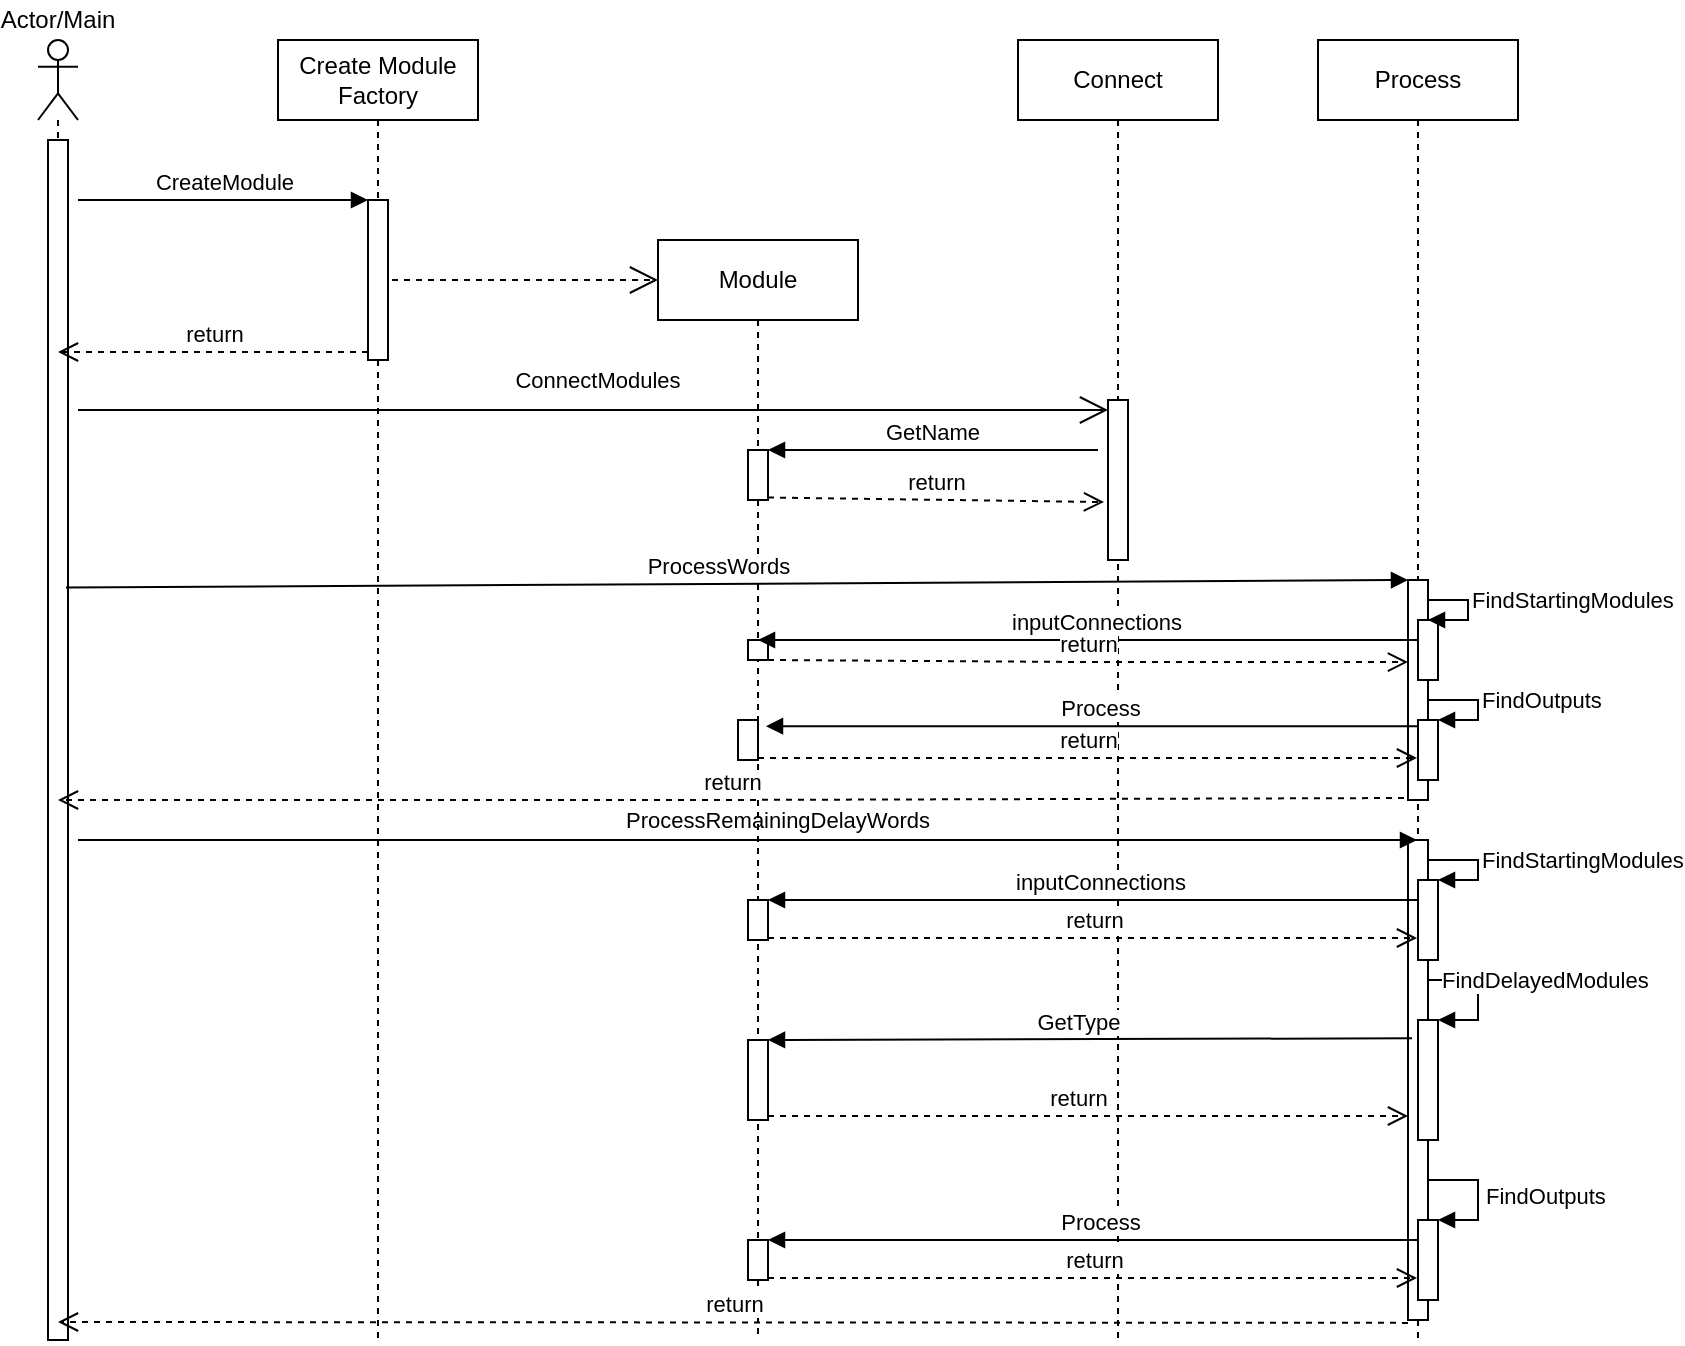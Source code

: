 <mxfile version="13.3.5" type="device"><diagram id="QShz2bdUiSwDCDgf9qgo" name="Page-1"><mxGraphModel dx="868" dy="401" grid="1" gridSize="10" guides="1" tooltips="1" connect="1" arrows="1" fold="1" page="1" pageScale="1" pageWidth="850" pageHeight="1100" math="0" shadow="0"><root><mxCell id="0"/><mxCell id="1" parent="0"/><mxCell id="p0HMeHx1z_QIXBnlzEMy-9" value="" style="shape=umlLifeline;participant=umlActor;perimeter=lifelinePerimeter;whiteSpace=wrap;html=1;container=1;collapsible=0;recursiveResize=0;verticalAlign=top;spacingTop=36;labelBackgroundColor=#ffffff;outlineConnect=0;" vertex="1" parent="1"><mxGeometry x="70" y="120" width="20" height="650" as="geometry"/></mxCell><mxCell id="p0HMeHx1z_QIXBnlzEMy-18" value="" style="html=1;points=[];perimeter=orthogonalPerimeter;" vertex="1" parent="p0HMeHx1z_QIXBnlzEMy-9"><mxGeometry x="5" y="50" width="10" height="600" as="geometry"/></mxCell><mxCell id="p0HMeHx1z_QIXBnlzEMy-10" value="Actor/Main" style="text;html=1;strokeColor=none;fillColor=none;align=center;verticalAlign=middle;whiteSpace=wrap;rounded=0;" vertex="1" parent="1"><mxGeometry x="60" y="100" width="40" height="20" as="geometry"/></mxCell><mxCell id="p0HMeHx1z_QIXBnlzEMy-11" value="Create Module Factory" style="shape=umlLifeline;perimeter=lifelinePerimeter;whiteSpace=wrap;html=1;container=1;collapsible=0;recursiveResize=0;outlineConnect=0;" vertex="1" parent="1"><mxGeometry x="190" y="120" width="100" height="650" as="geometry"/></mxCell><mxCell id="p0HMeHx1z_QIXBnlzEMy-15" value="" style="html=1;points=[];perimeter=orthogonalPerimeter;" vertex="1" parent="p0HMeHx1z_QIXBnlzEMy-11"><mxGeometry x="45" y="80" width="10" height="80" as="geometry"/></mxCell><mxCell id="p0HMeHx1z_QIXBnlzEMy-12" value="Module" style="shape=umlLifeline;perimeter=lifelinePerimeter;whiteSpace=wrap;html=1;container=1;collapsible=0;recursiveResize=0;outlineConnect=0;" vertex="1" parent="1"><mxGeometry x="380" y="220" width="100" height="550" as="geometry"/></mxCell><mxCell id="p0HMeHx1z_QIXBnlzEMy-30" value="&lt;br&gt;" style="endArrow=open;endSize=12;dashed=1;html=1;exitX=1.2;exitY=0.5;exitDx=0;exitDy=0;exitPerimeter=0;" edge="1" parent="p0HMeHx1z_QIXBnlzEMy-12" source="p0HMeHx1z_QIXBnlzEMy-15"><mxGeometry x="0.5" width="160" relative="1" as="geometry"><mxPoint x="-120" y="19.5" as="sourcePoint"/><mxPoint y="20" as="targetPoint"/><Array as="points"/><mxPoint as="offset"/></mxGeometry></mxCell><mxCell id="p0HMeHx1z_QIXBnlzEMy-39" value="" style="html=1;points=[];perimeter=orthogonalPerimeter;" vertex="1" parent="p0HMeHx1z_QIXBnlzEMy-12"><mxGeometry x="45" y="105" width="10" height="25" as="geometry"/></mxCell><mxCell id="p0HMeHx1z_QIXBnlzEMy-57" value="" style="html=1;points=[];perimeter=orthogonalPerimeter;" vertex="1" parent="p0HMeHx1z_QIXBnlzEMy-12"><mxGeometry x="45" y="400" width="10" height="40" as="geometry"/></mxCell><mxCell id="p0HMeHx1z_QIXBnlzEMy-75" value="" style="html=1;points=[];perimeter=orthogonalPerimeter;" vertex="1" parent="p0HMeHx1z_QIXBnlzEMy-12"><mxGeometry x="45" y="500" width="10" height="20" as="geometry"/></mxCell><mxCell id="p0HMeHx1z_QIXBnlzEMy-78" value="" style="html=1;points=[];perimeter=orthogonalPerimeter;" vertex="1" parent="p0HMeHx1z_QIXBnlzEMy-12"><mxGeometry x="40" y="240" width="10" height="20" as="geometry"/></mxCell><mxCell id="p0HMeHx1z_QIXBnlzEMy-82" value="" style="html=1;points=[];perimeter=orthogonalPerimeter;" vertex="1" parent="p0HMeHx1z_QIXBnlzEMy-12"><mxGeometry x="45" y="330" width="10" height="20" as="geometry"/></mxCell><mxCell id="p0HMeHx1z_QIXBnlzEMy-85" value="" style="html=1;points=[];perimeter=orthogonalPerimeter;" vertex="1" parent="p0HMeHx1z_QIXBnlzEMy-12"><mxGeometry x="45" y="200" width="10" height="10" as="geometry"/></mxCell><mxCell id="p0HMeHx1z_QIXBnlzEMy-13" value="Connect" style="shape=umlLifeline;perimeter=lifelinePerimeter;whiteSpace=wrap;html=1;container=1;collapsible=0;recursiveResize=0;outlineConnect=0;" vertex="1" parent="1"><mxGeometry x="560" y="120" width="100" height="650" as="geometry"/></mxCell><mxCell id="p0HMeHx1z_QIXBnlzEMy-35" value="" style="html=1;points=[];perimeter=orthogonalPerimeter;" vertex="1" parent="p0HMeHx1z_QIXBnlzEMy-13"><mxGeometry x="45" y="180" width="10" height="80" as="geometry"/></mxCell><mxCell id="p0HMeHx1z_QIXBnlzEMy-14" value="Process" style="shape=umlLifeline;perimeter=lifelinePerimeter;whiteSpace=wrap;html=1;container=1;collapsible=0;recursiveResize=0;outlineConnect=0;" vertex="1" parent="1"><mxGeometry x="710" y="120" width="100" height="650" as="geometry"/></mxCell><mxCell id="p0HMeHx1z_QIXBnlzEMy-42" value="" style="html=1;points=[];perimeter=orthogonalPerimeter;" vertex="1" parent="p0HMeHx1z_QIXBnlzEMy-14"><mxGeometry x="45" y="270" width="10" height="110" as="geometry"/></mxCell><mxCell id="p0HMeHx1z_QIXBnlzEMy-48" value="" style="html=1;points=[];perimeter=orthogonalPerimeter;" vertex="1" parent="p0HMeHx1z_QIXBnlzEMy-14"><mxGeometry x="45" y="400" width="10" height="240" as="geometry"/></mxCell><mxCell id="p0HMeHx1z_QIXBnlzEMy-55" value="" style="html=1;points=[];perimeter=orthogonalPerimeter;" vertex="1" parent="p0HMeHx1z_QIXBnlzEMy-14"><mxGeometry x="50" y="490" width="10" height="60" as="geometry"/></mxCell><mxCell id="p0HMeHx1z_QIXBnlzEMy-56" value="FindDelayedModules" style="edgeStyle=orthogonalEdgeStyle;html=1;align=left;spacingLeft=2;endArrow=block;rounded=0;entryX=1;entryY=0;" edge="1" target="p0HMeHx1z_QIXBnlzEMy-55" parent="p0HMeHx1z_QIXBnlzEMy-14"><mxGeometry relative="1" as="geometry"><mxPoint x="55" y="410" as="sourcePoint"/><Array as="points"><mxPoint x="55" y="470"/><mxPoint x="80" y="470"/><mxPoint x="80" y="490"/></Array></mxGeometry></mxCell><mxCell id="p0HMeHx1z_QIXBnlzEMy-62" value="" style="html=1;points=[];perimeter=orthogonalPerimeter;" vertex="1" parent="p0HMeHx1z_QIXBnlzEMy-14"><mxGeometry x="50" y="590" width="10" height="40" as="geometry"/></mxCell><mxCell id="p0HMeHx1z_QIXBnlzEMy-63" value="FindOutputs" style="edgeStyle=orthogonalEdgeStyle;html=1;align=left;spacingLeft=2;endArrow=block;rounded=0;entryX=1;entryY=0;" edge="1" target="p0HMeHx1z_QIXBnlzEMy-62" parent="p0HMeHx1z_QIXBnlzEMy-14"><mxGeometry relative="1" as="geometry"><mxPoint x="55" y="570" as="sourcePoint"/><Array as="points"><mxPoint x="55" y="570"/><mxPoint x="80" y="570"/><mxPoint x="80" y="590"/></Array></mxGeometry></mxCell><mxCell id="p0HMeHx1z_QIXBnlzEMy-66" value="" style="html=1;points=[];perimeter=orthogonalPerimeter;" vertex="1" parent="p0HMeHx1z_QIXBnlzEMy-14"><mxGeometry x="50" y="420" width="10" height="40" as="geometry"/></mxCell><mxCell id="p0HMeHx1z_QIXBnlzEMy-67" value="FindStartingModules" style="edgeStyle=orthogonalEdgeStyle;html=1;align=left;spacingLeft=2;endArrow=block;rounded=0;entryX=1;entryY=0;" edge="1" target="p0HMeHx1z_QIXBnlzEMy-66" parent="p0HMeHx1z_QIXBnlzEMy-14"><mxGeometry relative="1" as="geometry"><mxPoint x="55" y="400" as="sourcePoint"/><Array as="points"><mxPoint x="55" y="410"/><mxPoint x="80" y="410"/><mxPoint x="80" y="420"/></Array></mxGeometry></mxCell><mxCell id="p0HMeHx1z_QIXBnlzEMy-45" value="" style="html=1;points=[];perimeter=orthogonalPerimeter;" vertex="1" parent="p0HMeHx1z_QIXBnlzEMy-14"><mxGeometry x="50" y="340" width="10" height="30" as="geometry"/></mxCell><mxCell id="p0HMeHx1z_QIXBnlzEMy-68" value="" style="html=1;points=[];perimeter=orthogonalPerimeter;" vertex="1" parent="p0HMeHx1z_QIXBnlzEMy-14"><mxGeometry x="50" y="290" width="10" height="30" as="geometry"/></mxCell><mxCell id="p0HMeHx1z_QIXBnlzEMy-46" value="FindOutputs" style="edgeStyle=orthogonalEdgeStyle;html=1;align=left;spacingLeft=2;endArrow=block;rounded=0;entryX=1;entryY=0;" edge="1" target="p0HMeHx1z_QIXBnlzEMy-45" parent="p0HMeHx1z_QIXBnlzEMy-14" source="p0HMeHx1z_QIXBnlzEMy-68"><mxGeometry relative="1" as="geometry"><mxPoint x="55" y="290" as="sourcePoint"/><Array as="points"><mxPoint x="55" y="330"/><mxPoint x="80" y="330"/><mxPoint x="80" y="340"/></Array></mxGeometry></mxCell><mxCell id="p0HMeHx1z_QIXBnlzEMy-16" value="CreateModule" style="html=1;verticalAlign=bottom;endArrow=block;entryX=0;entryY=0;" edge="1" target="p0HMeHx1z_QIXBnlzEMy-15" parent="1"><mxGeometry relative="1" as="geometry"><mxPoint x="90" y="200" as="sourcePoint"/></mxGeometry></mxCell><mxCell id="p0HMeHx1z_QIXBnlzEMy-17" value="return" style="html=1;verticalAlign=bottom;endArrow=open;dashed=1;endSize=8;exitX=0;exitY=0.95;" edge="1" source="p0HMeHx1z_QIXBnlzEMy-15" parent="1" target="p0HMeHx1z_QIXBnlzEMy-9"><mxGeometry relative="1" as="geometry"><mxPoint x="180" y="276" as="targetPoint"/></mxGeometry></mxCell><mxCell id="p0HMeHx1z_QIXBnlzEMy-21" value="" style="edgeStyle=orthogonalEdgeStyle;rounded=0;orthogonalLoop=1;jettySize=auto;html=1;" edge="1" parent="1"><mxGeometry relative="1" as="geometry"><mxPoint x="265" y="250" as="sourcePoint"/><mxPoint x="265" y="250" as="targetPoint"/></mxGeometry></mxCell><mxCell id="p0HMeHx1z_QIXBnlzEMy-34" value="" style="endArrow=open;endFill=1;endSize=12;html=1;" edge="1" parent="1" target="p0HMeHx1z_QIXBnlzEMy-35"><mxGeometry width="160" relative="1" as="geometry"><mxPoint x="90" y="305" as="sourcePoint"/><mxPoint x="510" y="305" as="targetPoint"/></mxGeometry></mxCell><mxCell id="p0HMeHx1z_QIXBnlzEMy-36" value="&lt;font style=&quot;font-size: 11px&quot;&gt;ConnectModules&lt;/font&gt;" style="text;html=1;strokeColor=none;fillColor=none;align=center;verticalAlign=middle;whiteSpace=wrap;rounded=0;" vertex="1" parent="1"><mxGeometry x="330" y="280" width="40" height="20" as="geometry"/></mxCell><mxCell id="p0HMeHx1z_QIXBnlzEMy-41" value="return" style="html=1;verticalAlign=bottom;endArrow=open;dashed=1;endSize=8;exitX=1;exitY=0.95;entryX=-0.2;entryY=0.638;entryDx=0;entryDy=0;entryPerimeter=0;" edge="1" source="p0HMeHx1z_QIXBnlzEMy-39" parent="1" target="p0HMeHx1z_QIXBnlzEMy-35"><mxGeometry relative="1" as="geometry"><mxPoint x="600" y="349" as="targetPoint"/></mxGeometry></mxCell><mxCell id="p0HMeHx1z_QIXBnlzEMy-40" value="GetName" style="html=1;verticalAlign=bottom;endArrow=block;entryX=1;entryY=0;" edge="1" target="p0HMeHx1z_QIXBnlzEMy-39" parent="1"><mxGeometry x="0.026" relative="1" as="geometry"><mxPoint x="600" y="325" as="sourcePoint"/><mxPoint x="1" as="offset"/></mxGeometry></mxCell><mxCell id="p0HMeHx1z_QIXBnlzEMy-43" value="ProcessWords" style="html=1;verticalAlign=bottom;endArrow=block;entryX=0;entryY=0;exitX=0.9;exitY=0.373;exitDx=0;exitDy=0;exitPerimeter=0;" edge="1" target="p0HMeHx1z_QIXBnlzEMy-42" parent="1" source="p0HMeHx1z_QIXBnlzEMy-18"><mxGeometry x="-0.028" relative="1" as="geometry"><mxPoint x="680" y="400" as="sourcePoint"/><Array as="points"/><mxPoint as="offset"/></mxGeometry></mxCell><mxCell id="p0HMeHx1z_QIXBnlzEMy-44" value="return" style="html=1;verticalAlign=bottom;endArrow=open;dashed=1;endSize=8;exitX=-0.2;exitY=0.991;exitDx=0;exitDy=0;exitPerimeter=0;" edge="1" source="p0HMeHx1z_QIXBnlzEMy-42" parent="1" target="p0HMeHx1z_QIXBnlzEMy-9"><mxGeometry relative="1" as="geometry"><mxPoint x="90" y="476" as="targetPoint"/><Array as="points"><mxPoint x="410" y="500"/></Array></mxGeometry></mxCell><mxCell id="p0HMeHx1z_QIXBnlzEMy-49" value="&lt;font style=&quot;font-size: 11px&quot;&gt;ProcessRemainingDelayWords&lt;/font&gt;" style="text;html=1;strokeColor=none;fillColor=none;align=center;verticalAlign=middle;whiteSpace=wrap;rounded=0;" vertex="1" parent="1"><mxGeometry x="420" y="500" width="40" height="20" as="geometry"/></mxCell><mxCell id="p0HMeHx1z_QIXBnlzEMy-58" value="GetType" style="html=1;verticalAlign=bottom;endArrow=block;entryX=1;entryY=0;exitX=0.2;exitY=0.413;exitDx=0;exitDy=0;exitPerimeter=0;" edge="1" target="p0HMeHx1z_QIXBnlzEMy-57" parent="1" source="p0HMeHx1z_QIXBnlzEMy-48"><mxGeometry x="0.045" relative="1" as="geometry"><mxPoint x="490" y="550" as="sourcePoint"/><Array as="points"/><mxPoint x="1" as="offset"/></mxGeometry></mxCell><mxCell id="p0HMeHx1z_QIXBnlzEMy-59" value="return" style="html=1;verticalAlign=bottom;endArrow=open;dashed=1;endSize=8;exitX=1;exitY=0.95;" edge="1" source="p0HMeHx1z_QIXBnlzEMy-57" parent="1" target="p0HMeHx1z_QIXBnlzEMy-48"><mxGeometry x="-0.031" relative="1" as="geometry"><mxPoint x="490" y="607" as="targetPoint"/><mxPoint as="offset"/></mxGeometry></mxCell><mxCell id="p0HMeHx1z_QIXBnlzEMy-64" value="" style="html=1;verticalAlign=bottom;endArrow=block;" edge="1" parent="1" target="p0HMeHx1z_QIXBnlzEMy-14"><mxGeometry width="80" relative="1" as="geometry"><mxPoint x="90" y="520" as="sourcePoint"/><mxPoint x="170" y="520" as="targetPoint"/></mxGeometry></mxCell><mxCell id="p0HMeHx1z_QIXBnlzEMy-65" value="return" style="html=1;verticalAlign=bottom;endArrow=open;dashed=1;endSize=8;exitX=0;exitY=1.006;exitDx=0;exitDy=0;exitPerimeter=0;" edge="1" parent="1" source="p0HMeHx1z_QIXBnlzEMy-48"><mxGeometry relative="1" as="geometry"><mxPoint x="490" y="680" as="sourcePoint"/><mxPoint x="80" y="761" as="targetPoint"/><Array as="points"/></mxGeometry></mxCell><mxCell id="p0HMeHx1z_QIXBnlzEMy-71" value="FindStartingModules" style="edgeStyle=orthogonalEdgeStyle;html=1;align=left;spacingLeft=2;endArrow=block;rounded=0;entryX=1;entryY=0;" edge="1" parent="1"><mxGeometry relative="1" as="geometry"><mxPoint x="760" y="390" as="sourcePoint"/><Array as="points"><mxPoint x="765" y="390"/><mxPoint x="765" y="400"/><mxPoint x="785" y="400"/><mxPoint x="785" y="410"/></Array><mxPoint x="765" y="410" as="targetPoint"/></mxGeometry></mxCell><mxCell id="p0HMeHx1z_QIXBnlzEMy-76" value="Process" style="html=1;verticalAlign=bottom;endArrow=block;entryX=1;entryY=0;" edge="1" target="p0HMeHx1z_QIXBnlzEMy-75" parent="1" source="p0HMeHx1z_QIXBnlzEMy-14"><mxGeometry x="-0.017" relative="1" as="geometry"><mxPoint x="495" y="690" as="sourcePoint"/><Array as="points"><mxPoint x="600" y="720"/></Array><mxPoint x="1" as="offset"/></mxGeometry></mxCell><mxCell id="p0HMeHx1z_QIXBnlzEMy-77" value="return" style="html=1;verticalAlign=bottom;endArrow=open;dashed=1;endSize=8;exitX=1;exitY=0.95;" edge="1" source="p0HMeHx1z_QIXBnlzEMy-75" parent="1" target="p0HMeHx1z_QIXBnlzEMy-14"><mxGeometry relative="1" as="geometry"><mxPoint x="495" y="747" as="targetPoint"/></mxGeometry></mxCell><mxCell id="p0HMeHx1z_QIXBnlzEMy-80" value="return" style="html=1;verticalAlign=bottom;endArrow=open;dashed=1;endSize=8;exitX=1;exitY=0.95;" edge="1" parent="1" source="p0HMeHx1z_QIXBnlzEMy-78" target="p0HMeHx1z_QIXBnlzEMy-14"><mxGeometry relative="1" as="geometry"><mxPoint x="769.5" y="749" as="targetPoint"/></mxGeometry></mxCell><mxCell id="p0HMeHx1z_QIXBnlzEMy-81" value="Process" style="html=1;verticalAlign=bottom;endArrow=block;entryX=0.54;entryY=0.442;entryDx=0;entryDy=0;entryPerimeter=0;exitX=0.45;exitY=0.665;exitDx=0;exitDy=0;exitPerimeter=0;" edge="1" parent="1" source="p0HMeHx1z_QIXBnlzEMy-42" target="p0HMeHx1z_QIXBnlzEMy-12"><mxGeometry x="-0.017" relative="1" as="geometry"><mxPoint x="769.5" y="730" as="sourcePoint"/><Array as="points"/><mxPoint x="1" as="offset"/><mxPoint x="429.5" y="730" as="targetPoint"/></mxGeometry></mxCell><mxCell id="p0HMeHx1z_QIXBnlzEMy-83" value="inputConnections" style="html=1;verticalAlign=bottom;endArrow=block;entryX=1;entryY=0;" edge="1" target="p0HMeHx1z_QIXBnlzEMy-82" parent="1" source="p0HMeHx1z_QIXBnlzEMy-14"><mxGeometry x="-0.017" relative="1" as="geometry"><mxPoint x="495" y="540" as="sourcePoint"/><mxPoint x="1" as="offset"/></mxGeometry></mxCell><mxCell id="p0HMeHx1z_QIXBnlzEMy-84" value="return" style="html=1;verticalAlign=bottom;endArrow=open;dashed=1;endSize=8;exitX=1;exitY=0.95;" edge="1" source="p0HMeHx1z_QIXBnlzEMy-82" parent="1" target="p0HMeHx1z_QIXBnlzEMy-14"><mxGeometry relative="1" as="geometry"><mxPoint x="495" y="597" as="targetPoint"/></mxGeometry></mxCell><mxCell id="p0HMeHx1z_QIXBnlzEMy-86" value="inputConnections" style="html=1;verticalAlign=bottom;endArrow=block;entryX=0.5;entryY=0;entryDx=0;entryDy=0;entryPerimeter=0;exitX=0;exitY=0.333;exitDx=0;exitDy=0;exitPerimeter=0;" edge="1" target="p0HMeHx1z_QIXBnlzEMy-85" parent="1" source="p0HMeHx1z_QIXBnlzEMy-68"><mxGeometry x="-0.017" relative="1" as="geometry"><mxPoint x="750" y="420" as="sourcePoint"/><mxPoint x="1" as="offset"/></mxGeometry></mxCell><mxCell id="p0HMeHx1z_QIXBnlzEMy-87" value="return" style="html=1;verticalAlign=bottom;endArrow=open;dashed=1;endSize=8;entryX=0;entryY=0.373;entryDx=0;entryDy=0;entryPerimeter=0;" edge="1" source="p0HMeHx1z_QIXBnlzEMy-85" parent="1" target="p0HMeHx1z_QIXBnlzEMy-42"><mxGeometry relative="1" as="geometry"><mxPoint x="495" y="457" as="targetPoint"/><Array as="points"><mxPoint x="590" y="431"/></Array></mxGeometry></mxCell></root></mxGraphModel></diagram></mxfile>